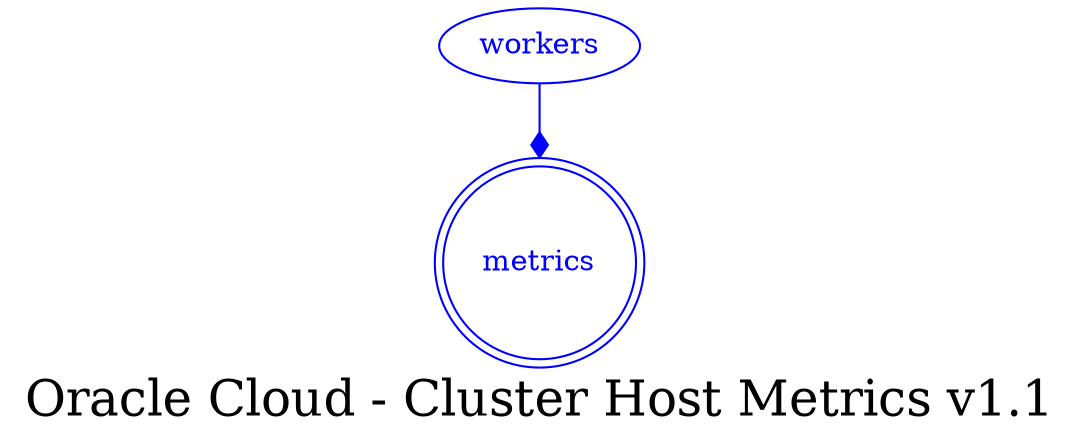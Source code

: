 digraph LexiconGraph {
graph[label="Oracle Cloud - Cluster Host Metrics v1.1", fontsize=24]
splines=true
"metrics" [color=blue, fontcolor=blue, shape=doublecircle]
"workers" -> "metrics" [color=blue, fontcolor=blue, arrowhead=diamond, arrowtail=none]
"workers" [color=blue, fontcolor=blue, shape=ellipse]
}
